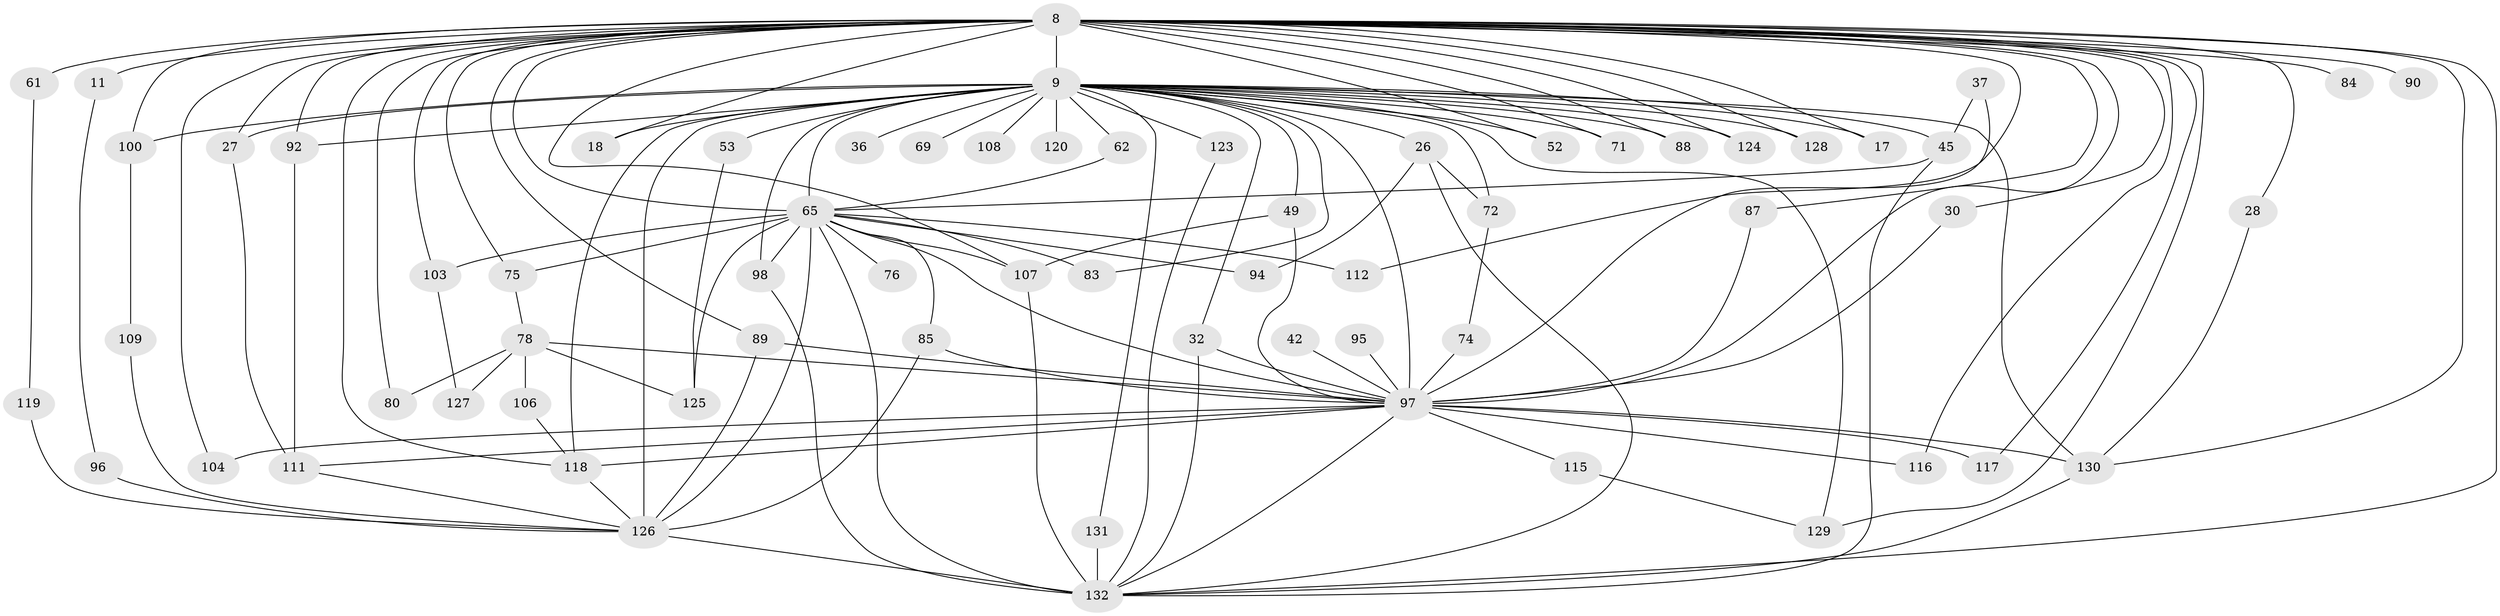 // original degree distribution, {21: 0.007575757575757576, 25: 0.007575757575757576, 22: 0.007575757575757576, 20: 0.007575757575757576, 29: 0.007575757575757576, 19: 0.007575757575757576, 23: 0.007575757575757576, 32: 0.007575757575757576, 27: 0.007575757575757576, 18: 0.007575757575757576, 3: 0.2196969696969697, 6: 0.022727272727272728, 5: 0.022727272727272728, 2: 0.5303030303030303, 4: 0.10606060606060606, 7: 0.007575757575757576, 10: 0.007575757575757576, 9: 0.007575757575757576}
// Generated by graph-tools (version 1.1) at 2025/44/03/09/25 04:44:24]
// undirected, 66 vertices, 134 edges
graph export_dot {
graph [start="1"]
  node [color=gray90,style=filled];
  8 [super="+5"];
  9 [super="+7+6"];
  11;
  17;
  18;
  26 [super="+23"];
  27 [super="+13"];
  28;
  30;
  32 [super="+14"];
  36;
  37;
  42;
  45 [super="+35"];
  49 [super="+33"];
  52;
  53 [super="+43"];
  61;
  62;
  65 [super="+34"];
  69;
  71;
  72 [super="+56"];
  74;
  75 [super="+50"];
  76;
  78 [super="+66"];
  80;
  83;
  84;
  85 [super="+40"];
  87;
  88 [super="+46"];
  89 [super="+54"];
  90;
  92 [super="+20"];
  94;
  95;
  96 [super="+70"];
  97 [super="+59+4+19"];
  98 [super="+93"];
  100 [super="+47+91"];
  103 [super="+73"];
  104;
  106;
  107 [super="+79+24"];
  108;
  109;
  111 [super="+86"];
  112;
  115;
  116;
  117;
  118 [super="+22+81+99"];
  119;
  120;
  123 [super="+113"];
  124;
  125 [super="+48"];
  126 [super="+64+82"];
  127;
  128;
  129 [super="+41"];
  130 [super="+114"];
  131;
  132 [super="+77+121+122"];
  8 -- 9 [weight=8];
  8 -- 11 [weight=2];
  8 -- 17;
  8 -- 18;
  8 -- 28;
  8 -- 61 [weight=2];
  8 -- 71;
  8 -- 80;
  8 -- 84 [weight=2];
  8 -- 88 [weight=2];
  8 -- 90 [weight=2];
  8 -- 103 [weight=2];
  8 -- 112;
  8 -- 116;
  8 -- 117;
  8 -- 124;
  8 -- 128;
  8 -- 75 [weight=2];
  8 -- 87;
  8 -- 92 [weight=2];
  8 -- 30;
  8 -- 104;
  8 -- 52;
  8 -- 27;
  8 -- 118;
  8 -- 89;
  8 -- 97 [weight=5];
  8 -- 129;
  8 -- 107;
  8 -- 100 [weight=2];
  8 -- 130;
  8 -- 132 [weight=2];
  8 -- 65 [weight=5];
  9 -- 17;
  9 -- 53 [weight=3];
  9 -- 62;
  9 -- 69 [weight=2];
  9 -- 98;
  9 -- 108 [weight=2];
  9 -- 124;
  9 -- 45;
  9 -- 129 [weight=2];
  9 -- 131;
  9 -- 71;
  9 -- 18;
  9 -- 88;
  9 -- 26 [weight=3];
  9 -- 27 [weight=2];
  9 -- 36 [weight=2];
  9 -- 126 [weight=6];
  9 -- 97 [weight=10];
  9 -- 123 [weight=2];
  9 -- 128;
  9 -- 65 [weight=11];
  9 -- 130 [weight=4];
  9 -- 72;
  9 -- 83;
  9 -- 92;
  9 -- 32;
  9 -- 49;
  9 -- 52;
  9 -- 118 [weight=2];
  9 -- 120 [weight=2];
  9 -- 100 [weight=2];
  11 -- 96;
  26 -- 72 [weight=2];
  26 -- 94;
  26 -- 132;
  27 -- 111 [weight=2];
  28 -- 130;
  30 -- 97;
  32 -- 97 [weight=2];
  32 -- 132;
  37 -- 45;
  37 -- 97;
  42 -- 97 [weight=2];
  45 -- 132;
  45 -- 65 [weight=2];
  49 -- 97;
  49 -- 107;
  53 -- 125;
  61 -- 119;
  62 -- 65;
  65 -- 132;
  65 -- 75;
  65 -- 76 [weight=2];
  65 -- 83;
  65 -- 85;
  65 -- 94;
  65 -- 97 [weight=4];
  65 -- 98;
  65 -- 103;
  65 -- 107 [weight=3];
  65 -- 112;
  65 -- 126;
  65 -- 125;
  72 -- 74;
  74 -- 97;
  75 -- 78;
  78 -- 125;
  78 -- 80;
  78 -- 106;
  78 -- 127;
  78 -- 97 [weight=2];
  85 -- 126;
  85 -- 97;
  87 -- 97;
  89 -- 126;
  89 -- 97;
  92 -- 111;
  95 -- 97 [weight=2];
  96 -- 126 [weight=2];
  97 -- 104;
  97 -- 111;
  97 -- 115;
  97 -- 116;
  97 -- 117;
  97 -- 118 [weight=2];
  97 -- 130 [weight=2];
  97 -- 132;
  98 -- 132;
  100 -- 109;
  103 -- 127;
  106 -- 118;
  107 -- 132 [weight=3];
  109 -- 126;
  111 -- 126;
  115 -- 129;
  118 -- 126;
  119 -- 126;
  123 -- 132;
  126 -- 132 [weight=3];
  130 -- 132;
  131 -- 132;
}

